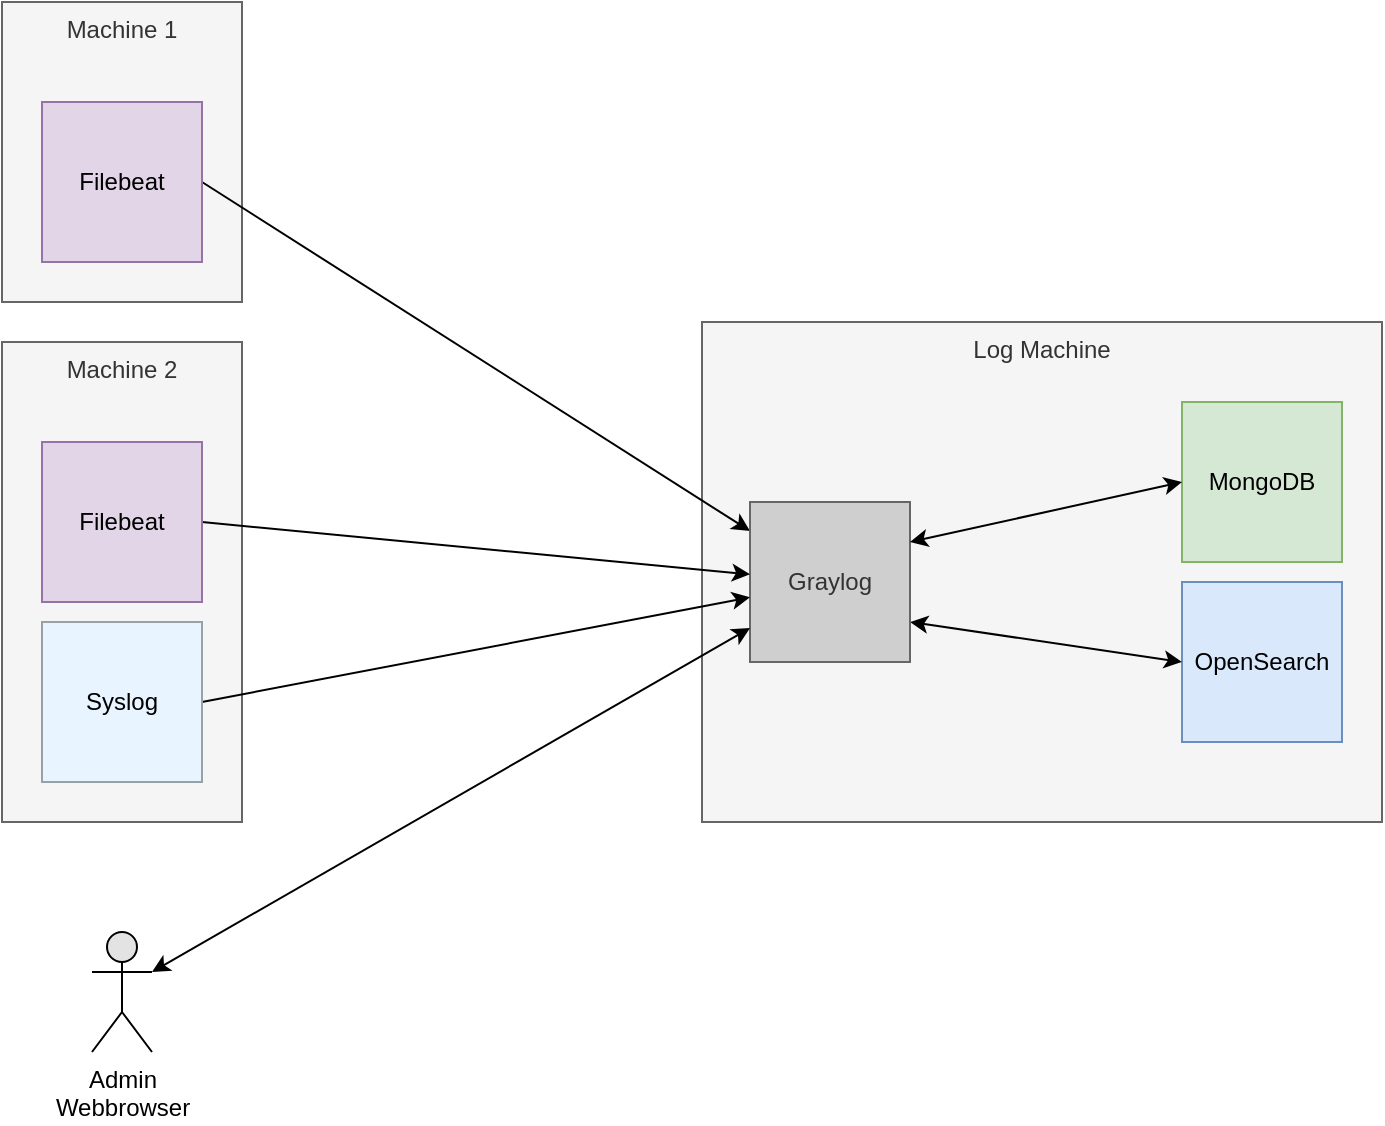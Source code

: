 <mxfile version="21.1.8" type="device">
  <diagram id="fDYPIx-B1eTCI65qfeY3" name="Page-1">
    <mxGraphModel dx="1434" dy="831" grid="1" gridSize="10" guides="1" tooltips="1" connect="1" arrows="1" fold="1" page="1" pageScale="1" pageWidth="827" pageHeight="1169" math="0" shadow="0">
      <root>
        <mxCell id="0" />
        <mxCell id="1" parent="0" />
        <mxCell id="AkzOqeCBlR-7in31dkVF-8" value="Log Machine" style="rounded=0;whiteSpace=wrap;html=1;verticalAlign=top;fontColor=#333333;fillColor=#f5f5f5;strokeColor=#666666;" parent="1" vertex="1">
          <mxGeometry x="390" y="200" width="340" height="250" as="geometry" />
        </mxCell>
        <mxCell id="AkzOqeCBlR-7in31dkVF-1" value="Machine 1" style="rounded=0;whiteSpace=wrap;html=1;verticalAlign=top;fontColor=#333333;fillColor=#f5f5f5;strokeColor=#666666;" parent="1" vertex="1">
          <mxGeometry x="40" y="40" width="120" height="150" as="geometry" />
        </mxCell>
        <mxCell id="AkzOqeCBlR-7in31dkVF-7" style="rounded=0;orthogonalLoop=1;jettySize=auto;html=1;exitX=1;exitY=0.5;exitDx=0;exitDy=0;endArrow=classic;endFill=1;" parent="1" source="AkzOqeCBlR-7in31dkVF-2" target="AkzOqeCBlR-7in31dkVF-4" edge="1">
          <mxGeometry relative="1" as="geometry" />
        </mxCell>
        <mxCell id="AkzOqeCBlR-7in31dkVF-2" value="Filebeat" style="rounded=0;whiteSpace=wrap;html=1;fillColor=#e1d5e7;strokeColor=#9673a6;" parent="1" vertex="1">
          <mxGeometry x="60" y="90" width="80" height="80" as="geometry" />
        </mxCell>
        <mxCell id="AkzOqeCBlR-7in31dkVF-3" value="OpenSearch" style="rounded=0;whiteSpace=wrap;html=1;fillColor=#dae8fc;strokeColor=#6c8ebf;" parent="1" vertex="1">
          <mxGeometry x="630" y="330" width="80" height="80" as="geometry" />
        </mxCell>
        <mxCell id="AkzOqeCBlR-7in31dkVF-6" style="rounded=0;orthogonalLoop=1;jettySize=auto;html=1;exitX=1;exitY=0.75;exitDx=0;exitDy=0;endArrow=classic;endFill=1;startArrow=classic;startFill=1;entryX=0;entryY=0.5;entryDx=0;entryDy=0;" parent="1" source="AkzOqeCBlR-7in31dkVF-4" target="AkzOqeCBlR-7in31dkVF-3" edge="1">
          <mxGeometry relative="1" as="geometry" />
        </mxCell>
        <mxCell id="AkzOqeCBlR-7in31dkVF-4" value="&lt;div&gt;Graylog&lt;/div&gt;" style="rounded=0;whiteSpace=wrap;html=1;fillColor=#CFCFCF;strokeColor=#666666;fontColor=#333333;" parent="1" vertex="1">
          <mxGeometry x="414" y="290" width="80" height="80" as="geometry" />
        </mxCell>
        <mxCell id="AkzOqeCBlR-7in31dkVF-12" value="MongoDB" style="rounded=0;whiteSpace=wrap;html=1;fillColor=#d5e8d4;strokeColor=#82b366;" parent="1" vertex="1">
          <mxGeometry x="630" y="240" width="80" height="80" as="geometry" />
        </mxCell>
        <mxCell id="AkzOqeCBlR-7in31dkVF-14" value="Machine 2" style="rounded=0;whiteSpace=wrap;html=1;verticalAlign=top;fontColor=#333333;fillColor=#f5f5f5;strokeColor=#666666;" parent="1" vertex="1">
          <mxGeometry x="40" y="210" width="120" height="240" as="geometry" />
        </mxCell>
        <mxCell id="AkzOqeCBlR-7in31dkVF-16" style="edgeStyle=none;rounded=0;orthogonalLoop=1;jettySize=auto;html=1;exitX=1;exitY=0.5;exitDx=0;exitDy=0;startArrow=none;startFill=0;endArrow=classic;endFill=1;" parent="1" source="AkzOqeCBlR-7in31dkVF-15" target="AkzOqeCBlR-7in31dkVF-4" edge="1">
          <mxGeometry relative="1" as="geometry" />
        </mxCell>
        <mxCell id="AkzOqeCBlR-7in31dkVF-15" value="Filebeat" style="rounded=0;whiteSpace=wrap;html=1;fillColor=#e1d5e7;strokeColor=#9673a6;" parent="1" vertex="1">
          <mxGeometry x="60" y="260" width="80" height="80" as="geometry" />
        </mxCell>
        <mxCell id="AkzOqeCBlR-7in31dkVF-18" style="edgeStyle=none;rounded=0;orthogonalLoop=1;jettySize=auto;html=1;exitX=1;exitY=0.333;exitDx=0;exitDy=0;exitPerimeter=0;startArrow=classic;startFill=1;endArrow=classic;endFill=1;" parent="1" source="AkzOqeCBlR-7in31dkVF-17" target="AkzOqeCBlR-7in31dkVF-4" edge="1">
          <mxGeometry relative="1" as="geometry" />
        </mxCell>
        <mxCell id="AkzOqeCBlR-7in31dkVF-17" value="&lt;div&gt;Admin&lt;/div&gt;Webbrowser" style="shape=umlActor;verticalLabelPosition=bottom;verticalAlign=top;html=1;outlineConnect=0;fillColor=#E3E3E3;" parent="1" vertex="1">
          <mxGeometry x="85" y="505" width="30" height="60" as="geometry" />
        </mxCell>
        <mxCell id="AkzOqeCBlR-7in31dkVF-23" style="edgeStyle=none;rounded=0;orthogonalLoop=1;jettySize=auto;html=1;exitX=1;exitY=0.5;exitDx=0;exitDy=0;fontColor=#808080;startArrow=none;startFill=0;endArrow=classic;endFill=1;" parent="1" source="AkzOqeCBlR-7in31dkVF-22" target="AkzOqeCBlR-7in31dkVF-4" edge="1">
          <mxGeometry relative="1" as="geometry" />
        </mxCell>
        <mxCell id="AkzOqeCBlR-7in31dkVF-22" value="&lt;div&gt;Syslog&lt;/div&gt;" style="rounded=0;whiteSpace=wrap;html=1;fillColor=#E8F4FF;strokeColor=#97A2A6;" parent="1" vertex="1">
          <mxGeometry x="60" y="350" width="80" height="80" as="geometry" />
        </mxCell>
        <mxCell id="bdeOaqlhPh1Hu2VkRDv0-2" style="rounded=0;orthogonalLoop=1;jettySize=auto;html=1;exitX=1;exitY=0.25;exitDx=0;exitDy=0;endArrow=classic;endFill=1;startArrow=classic;startFill=1;entryX=0;entryY=0.5;entryDx=0;entryDy=0;" edge="1" parent="1" source="AkzOqeCBlR-7in31dkVF-4" target="AkzOqeCBlR-7in31dkVF-12">
          <mxGeometry relative="1" as="geometry">
            <mxPoint x="500" y="270" as="sourcePoint" />
            <mxPoint x="610" y="290" as="targetPoint" />
          </mxGeometry>
        </mxCell>
      </root>
    </mxGraphModel>
  </diagram>
</mxfile>
